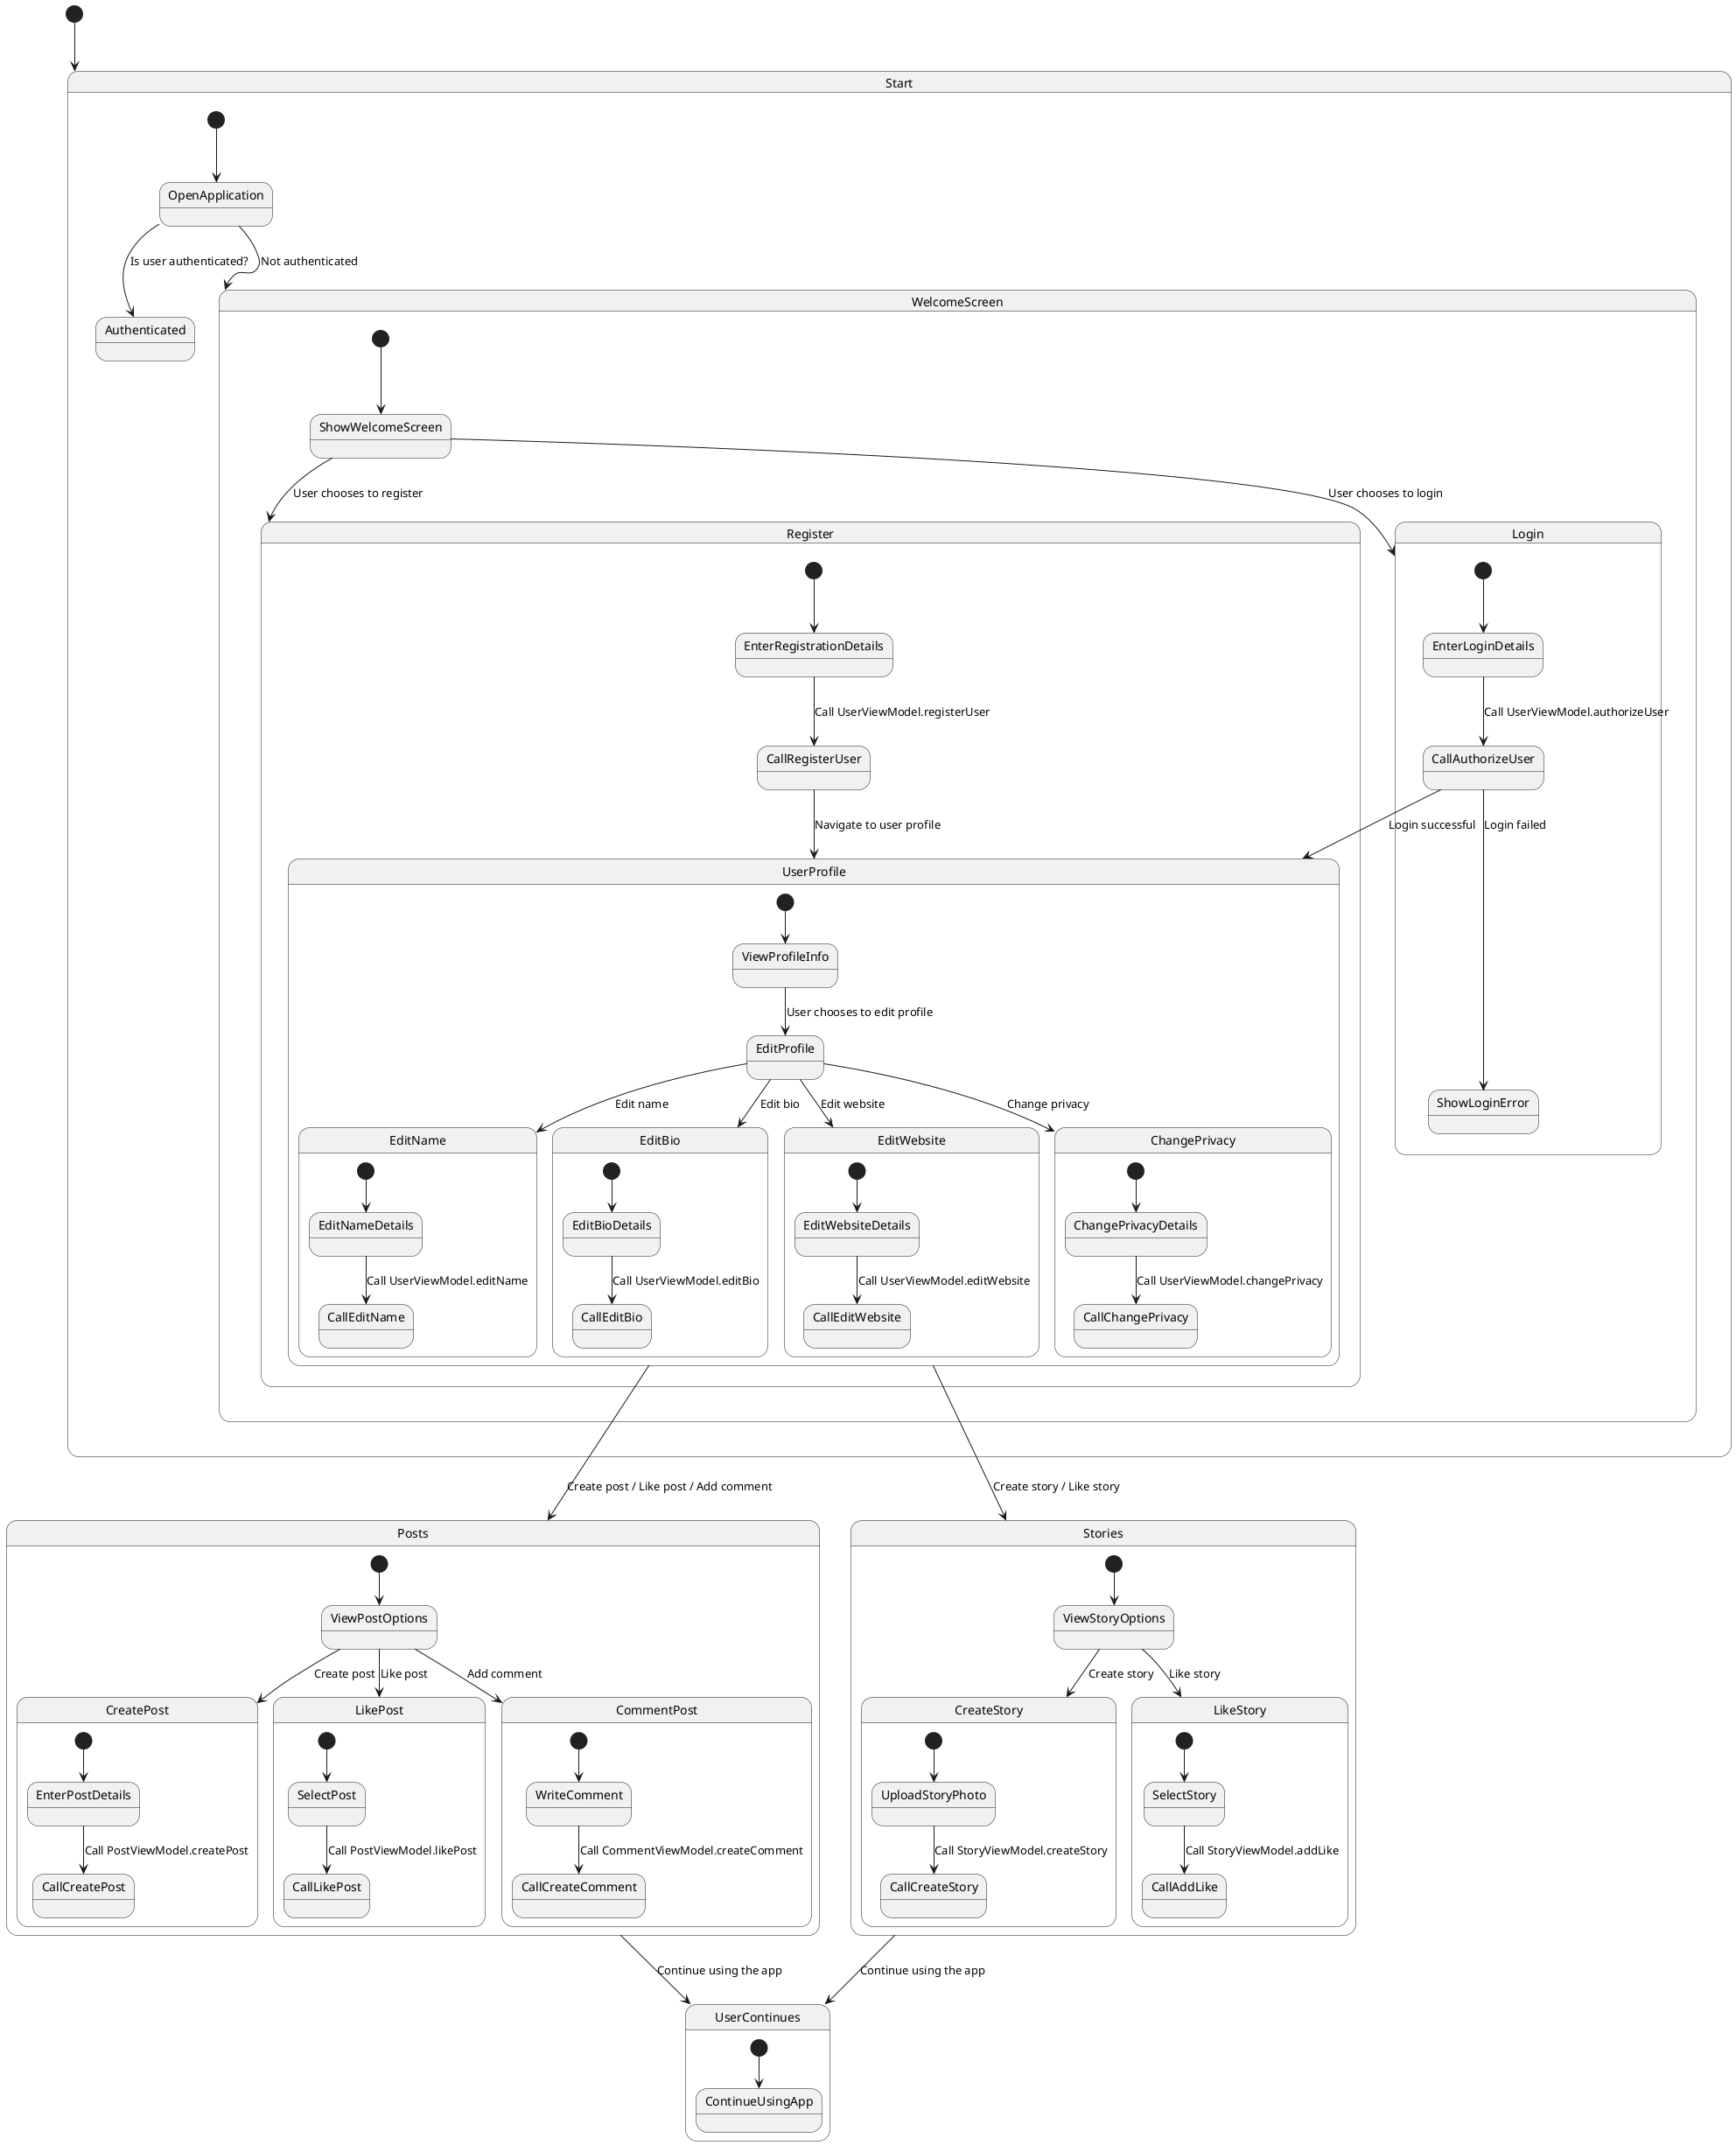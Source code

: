 @startuml
' https://plantuml.com/state-diagram

[*] --> Start

state Start {
    [*] --> OpenApplication
    OpenApplication --> Authenticated : Is user authenticated?
    OpenApplication --> WelcomeScreen : Not authenticated
}

state WelcomeScreen {
    [*] --> ShowWelcomeScreen
    ShowWelcomeScreen --> Register : User chooses to register
    ShowWelcomeScreen --> Login : User chooses to login
}

state Register {
    [*] --> EnterRegistrationDetails
    EnterRegistrationDetails --> CallRegisterUser : Call UserViewModel.registerUser
    CallRegisterUser --> UserProfile : Navigate to user profile
}

state Login {
    [*] --> EnterLoginDetails
    EnterLoginDetails --> CallAuthorizeUser : Call UserViewModel.authorizeUser
    CallAuthorizeUser --> UserProfile : Login successful
    CallAuthorizeUser --> ShowLoginError : Login failed
}

state UserProfile {
    [*] --> ViewProfileInfo
    ViewProfileInfo --> EditProfile : User chooses to edit profile
    EditProfile --> EditName : Edit name
    EditProfile --> EditBio : Edit bio
    EditProfile --> EditWebsite : Edit website
    EditProfile --> ChangePrivacy : Change privacy

    state EditName {
        [*] --> EditNameDetails
        EditNameDetails --> CallEditName : Call UserViewModel.editName
    }

    state EditBio {
        [*] --> EditBioDetails
        EditBioDetails --> CallEditBio : Call UserViewModel.editBio
    }

    state EditWebsite {
        [*] --> EditWebsiteDetails
        EditWebsiteDetails --> CallEditWebsite : Call UserViewModel.editWebsite
    }

    state ChangePrivacy {
        [*] --> ChangePrivacyDetails
        ChangePrivacyDetails --> CallChangePrivacy : Call UserViewModel.changePrivacy
    }
}

state Posts {
    [*] --> ViewPostOptions
    ViewPostOptions --> CreatePost : Create post
    ViewPostOptions --> LikePost : Like post
    ViewPostOptions --> CommentPost : Add comment

    state CreatePost {
        [*] --> EnterPostDetails
        EnterPostDetails --> CallCreatePost : Call PostViewModel.createPost
    }

    state LikePost {
        [*] --> SelectPost
        SelectPost --> CallLikePost : Call PostViewModel.likePost
    }

    state CommentPost {
        [*] --> WriteComment
        WriteComment --> CallCreateComment : Call CommentViewModel.createComment
    }
}

state Stories {
    [*] --> ViewStoryOptions
    ViewStoryOptions --> CreateStory : Create story
    ViewStoryOptions --> LikeStory : Like story

    state CreateStory {
        [*] --> UploadStoryPhoto
        UploadStoryPhoto --> CallCreateStory : Call StoryViewModel.createStory
    }

    state LikeStory {
        [*] --> SelectStory
        SelectStory --> CallAddLike : Call StoryViewModel.addLike
    }
}

state UserContinues {
    [*] --> ContinueUsingApp
}

UserProfile --> Posts : Create post / Like post / Add comment
UserProfile --> Stories : Create story / Like story
Posts --> UserContinues : Continue using the app
Stories --> UserContinues : Continue using the app

@enduml
